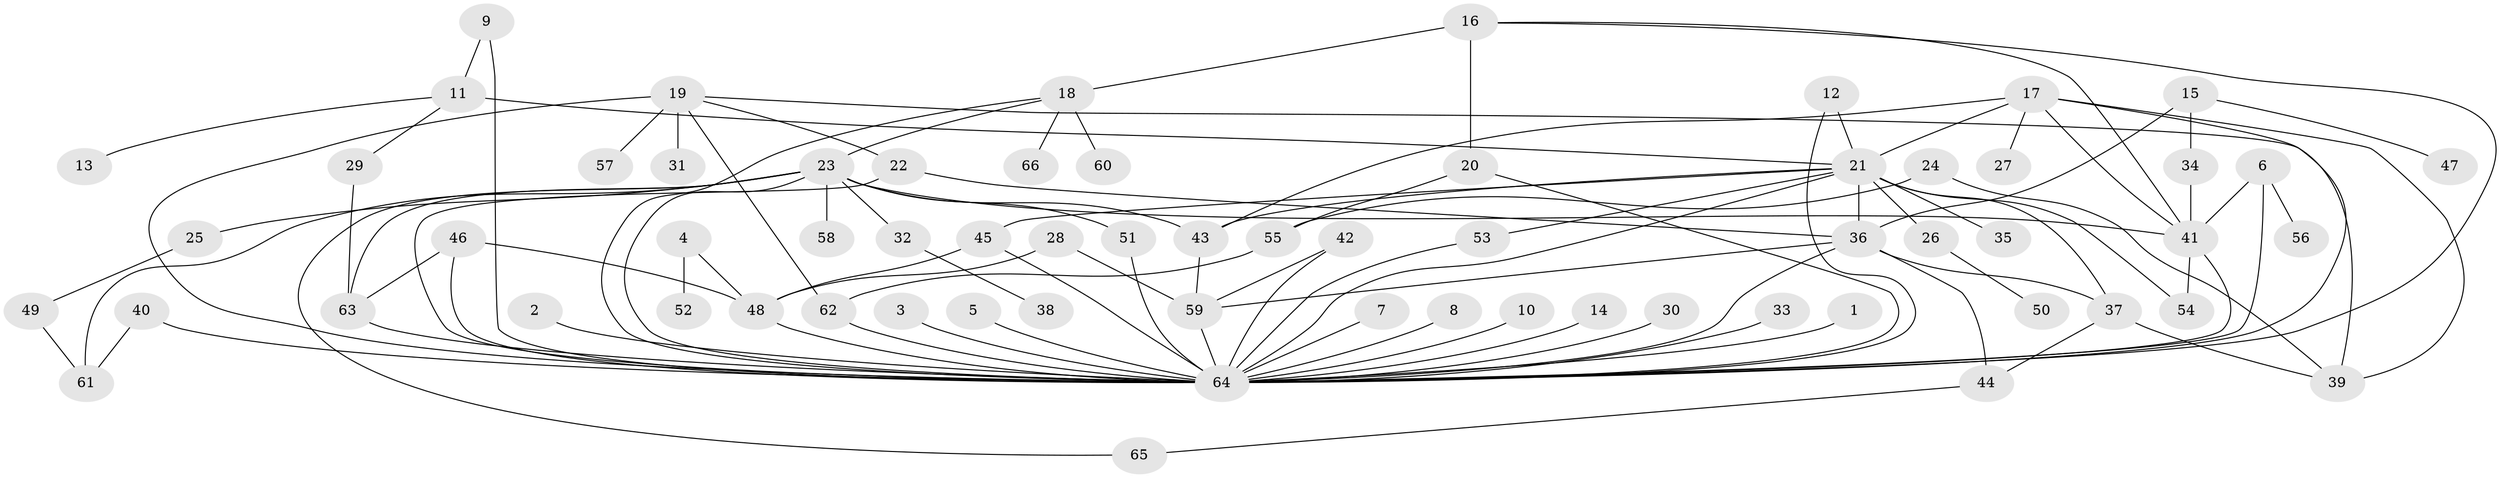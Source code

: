 // original degree distribution, {40: 0.007575757575757576, 9: 0.007575757575757576, 8: 0.022727272727272728, 7: 0.022727272727272728, 1: 0.4393939393939394, 4: 0.06818181818181818, 5: 0.045454545454545456, 14: 0.007575757575757576, 2: 0.29545454545454547, 13: 0.007575757575757576, 3: 0.06818181818181818, 6: 0.007575757575757576}
// Generated by graph-tools (version 1.1) at 2025/36/03/04/25 23:36:41]
// undirected, 66 vertices, 104 edges
graph export_dot {
  node [color=gray90,style=filled];
  1;
  2;
  3;
  4;
  5;
  6;
  7;
  8;
  9;
  10;
  11;
  12;
  13;
  14;
  15;
  16;
  17;
  18;
  19;
  20;
  21;
  22;
  23;
  24;
  25;
  26;
  27;
  28;
  29;
  30;
  31;
  32;
  33;
  34;
  35;
  36;
  37;
  38;
  39;
  40;
  41;
  42;
  43;
  44;
  45;
  46;
  47;
  48;
  49;
  50;
  51;
  52;
  53;
  54;
  55;
  56;
  57;
  58;
  59;
  60;
  61;
  62;
  63;
  64;
  65;
  66;
  1 -- 64 [weight=1.0];
  2 -- 64 [weight=1.0];
  3 -- 64 [weight=1.0];
  4 -- 48 [weight=1.0];
  4 -- 52 [weight=1.0];
  5 -- 64 [weight=1.0];
  6 -- 41 [weight=1.0];
  6 -- 56 [weight=1.0];
  6 -- 64 [weight=1.0];
  7 -- 64 [weight=1.0];
  8 -- 64 [weight=1.0];
  9 -- 11 [weight=1.0];
  9 -- 64 [weight=1.0];
  10 -- 64 [weight=1.0];
  11 -- 13 [weight=1.0];
  11 -- 21 [weight=1.0];
  11 -- 29 [weight=1.0];
  12 -- 21 [weight=1.0];
  12 -- 64 [weight=1.0];
  14 -- 64 [weight=1.0];
  15 -- 34 [weight=1.0];
  15 -- 36 [weight=1.0];
  15 -- 47 [weight=1.0];
  16 -- 18 [weight=2.0];
  16 -- 20 [weight=1.0];
  16 -- 41 [weight=1.0];
  16 -- 64 [weight=1.0];
  17 -- 21 [weight=1.0];
  17 -- 27 [weight=1.0];
  17 -- 39 [weight=1.0];
  17 -- 41 [weight=1.0];
  17 -- 43 [weight=1.0];
  17 -- 64 [weight=1.0];
  18 -- 23 [weight=1.0];
  18 -- 60 [weight=1.0];
  18 -- 64 [weight=1.0];
  18 -- 66 [weight=1.0];
  19 -- 22 [weight=1.0];
  19 -- 31 [weight=1.0];
  19 -- 39 [weight=1.0];
  19 -- 57 [weight=1.0];
  19 -- 62 [weight=1.0];
  19 -- 64 [weight=2.0];
  20 -- 55 [weight=1.0];
  20 -- 64 [weight=1.0];
  21 -- 26 [weight=1.0];
  21 -- 35 [weight=1.0];
  21 -- 36 [weight=1.0];
  21 -- 37 [weight=1.0];
  21 -- 43 [weight=1.0];
  21 -- 45 [weight=1.0];
  21 -- 53 [weight=1.0];
  21 -- 54 [weight=1.0];
  21 -- 64 [weight=1.0];
  22 -- 36 [weight=1.0];
  22 -- 64 [weight=1.0];
  23 -- 25 [weight=1.0];
  23 -- 32 [weight=1.0];
  23 -- 41 [weight=1.0];
  23 -- 43 [weight=1.0];
  23 -- 51 [weight=1.0];
  23 -- 58 [weight=1.0];
  23 -- 61 [weight=1.0];
  23 -- 63 [weight=1.0];
  23 -- 64 [weight=1.0];
  23 -- 65 [weight=1.0];
  24 -- 39 [weight=1.0];
  24 -- 55 [weight=1.0];
  25 -- 49 [weight=1.0];
  26 -- 50 [weight=1.0];
  28 -- 48 [weight=1.0];
  28 -- 59 [weight=1.0];
  29 -- 63 [weight=1.0];
  30 -- 64 [weight=1.0];
  32 -- 38 [weight=1.0];
  33 -- 64 [weight=1.0];
  34 -- 41 [weight=1.0];
  36 -- 37 [weight=1.0];
  36 -- 44 [weight=1.0];
  36 -- 59 [weight=1.0];
  36 -- 64 [weight=2.0];
  37 -- 39 [weight=1.0];
  37 -- 44 [weight=1.0];
  40 -- 61 [weight=1.0];
  40 -- 64 [weight=1.0];
  41 -- 54 [weight=1.0];
  41 -- 64 [weight=1.0];
  42 -- 59 [weight=1.0];
  42 -- 64 [weight=1.0];
  43 -- 59 [weight=1.0];
  44 -- 65 [weight=1.0];
  45 -- 48 [weight=1.0];
  45 -- 64 [weight=1.0];
  46 -- 48 [weight=1.0];
  46 -- 63 [weight=1.0];
  46 -- 64 [weight=1.0];
  48 -- 64 [weight=1.0];
  49 -- 61 [weight=1.0];
  51 -- 64 [weight=1.0];
  53 -- 64 [weight=1.0];
  55 -- 62 [weight=1.0];
  59 -- 64 [weight=2.0];
  62 -- 64 [weight=1.0];
  63 -- 64 [weight=1.0];
}
